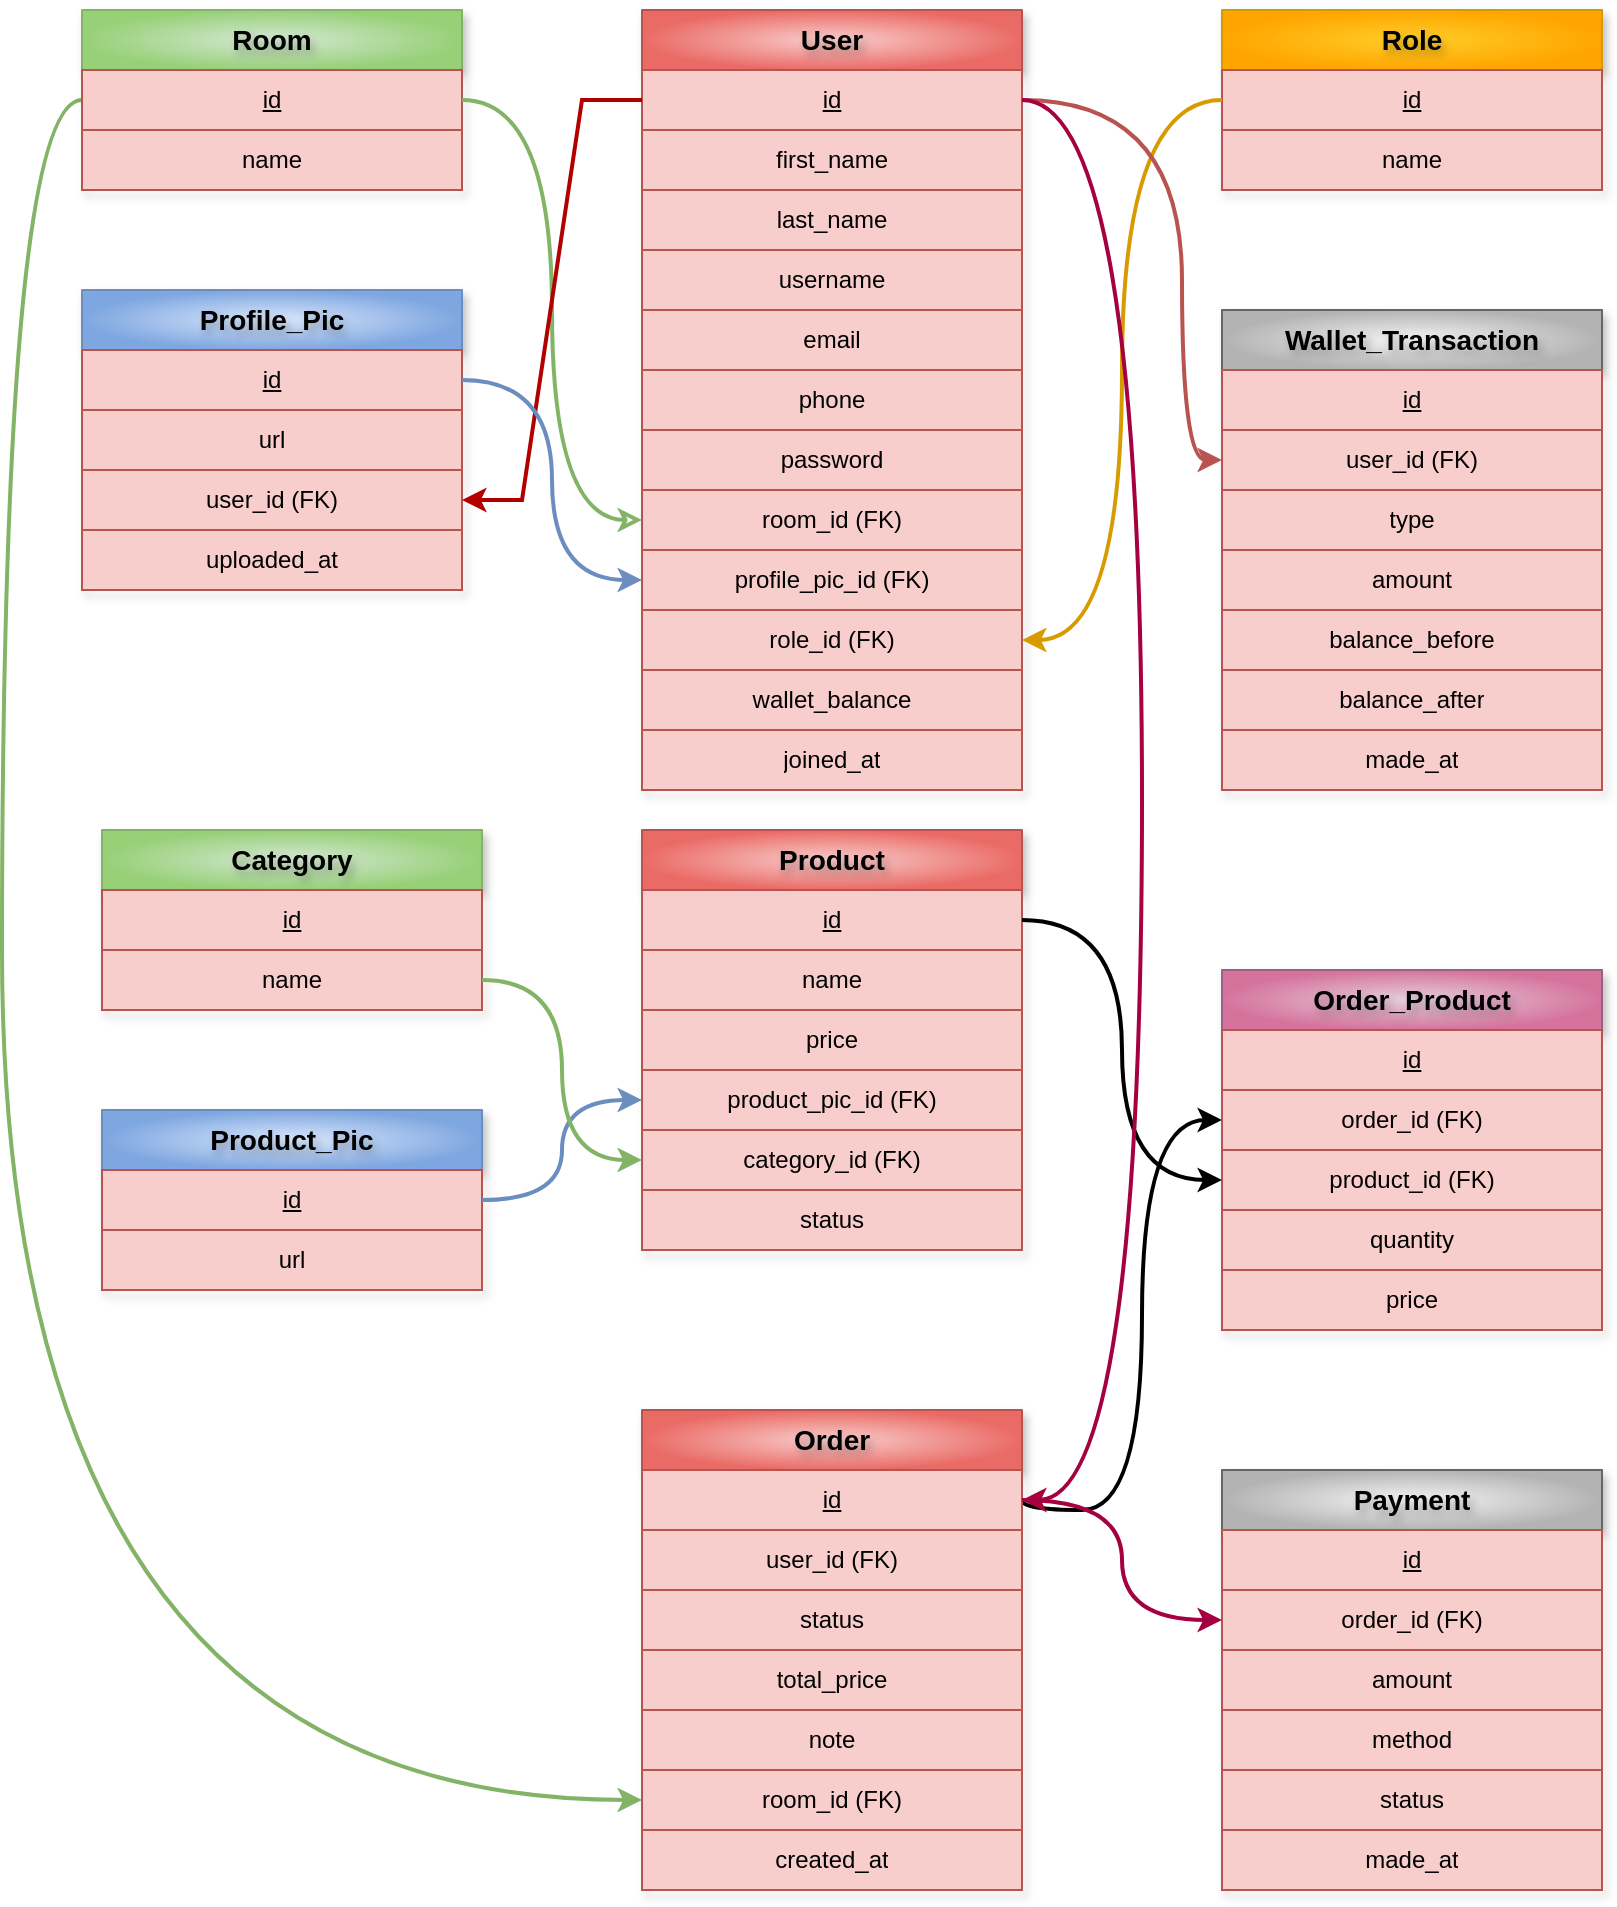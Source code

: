 <mxfile version="26.0.11">
  <diagram name="Page-1" id="X1aEtVZfNc0Atdl5HMRr">
    <mxGraphModel dx="2488" dy="789" grid="1" gridSize="10" guides="1" tooltips="1" connect="1" arrows="1" fold="1" page="1" pageScale="1" pageWidth="850" pageHeight="1100" math="0" shadow="0">
      <root>
        <mxCell id="0" />
        <mxCell id="1" parent="0" />
        <mxCell id="6J5hbu4WQA81EiAuZpl6-140" value="User" style="swimlane;fontStyle=1;childLayout=stackLayout;horizontal=1;startSize=30;horizontalStack=0;resizeParent=1;resizeParentMax=0;resizeLast=0;collapsible=1;marginBottom=0;whiteSpace=wrap;html=1;linecap=round;linejoin=round;comic=0;enumerate=0;moveCells=0;treeMoving=0;resizeHeight=1;resizeWidth=1;fixDash=1;absoluteArcSize=0;textShadow=1;labelBorderColor=none;labelBackgroundColor=none;fontSize=14;verticalAlign=middle;fillColor=#f8cecc;strokeColor=#b85450;gradientColor=#ea6b66;gradientDirection=radial;glass=0;shadow=1;rounded=0;swimlaneLine=1;" vertex="1" parent="1">
          <mxGeometry x="40" y="310" width="190" height="390" as="geometry" />
        </mxCell>
        <mxCell id="6J5hbu4WQA81EiAuZpl6-141" value="&lt;u&gt;id&lt;/u&gt;" style="text;strokeColor=#b85450;fillColor=#f8cecc;align=center;verticalAlign=middle;spacingLeft=4;spacingRight=4;overflow=hidden;points=[[0,0.5],[1,0.5]];portConstraint=eastwest;rotatable=0;whiteSpace=wrap;html=1;glass=0;rounded=0;shadow=0;fillStyle=auto;gradientColor=none;fontStyle=0;horizontal=1;" vertex="1" parent="6J5hbu4WQA81EiAuZpl6-140">
          <mxGeometry y="30" width="190" height="30" as="geometry" />
        </mxCell>
        <mxCell id="6J5hbu4WQA81EiAuZpl6-142" value="first_name" style="text;strokeColor=#b85450;fillColor=#f8cecc;align=center;verticalAlign=middle;spacingLeft=4;spacingRight=4;overflow=hidden;points=[[0,0.5],[1,0.5]];portConstraint=eastwest;rotatable=0;whiteSpace=wrap;html=1;fontStyle=0;horizontal=1;" vertex="1" parent="6J5hbu4WQA81EiAuZpl6-140">
          <mxGeometry y="60" width="190" height="30" as="geometry" />
        </mxCell>
        <mxCell id="6J5hbu4WQA81EiAuZpl6-148" value="last_name" style="text;strokeColor=#b85450;fillColor=#f8cecc;align=center;verticalAlign=middle;spacingLeft=4;spacingRight=4;overflow=hidden;points=[[0,0.5],[1,0.5]];portConstraint=eastwest;rotatable=0;whiteSpace=wrap;html=1;fontStyle=0;horizontal=1;" vertex="1" parent="6J5hbu4WQA81EiAuZpl6-140">
          <mxGeometry y="90" width="190" height="30" as="geometry" />
        </mxCell>
        <mxCell id="6J5hbu4WQA81EiAuZpl6-149" value="username" style="text;strokeColor=#b85450;fillColor=#f8cecc;align=center;verticalAlign=middle;spacingLeft=4;spacingRight=4;overflow=hidden;points=[[0,0.5],[1,0.5]];portConstraint=eastwest;rotatable=0;whiteSpace=wrap;html=1;fontStyle=0;horizontal=1;" vertex="1" parent="6J5hbu4WQA81EiAuZpl6-140">
          <mxGeometry y="120" width="190" height="30" as="geometry" />
        </mxCell>
        <mxCell id="6J5hbu4WQA81EiAuZpl6-150" value="email" style="text;strokeColor=#b85450;fillColor=#f8cecc;align=center;verticalAlign=middle;spacingLeft=4;spacingRight=4;overflow=hidden;points=[[0,0.5],[1,0.5]];portConstraint=eastwest;rotatable=0;whiteSpace=wrap;html=1;fontStyle=0;horizontal=1;" vertex="1" parent="6J5hbu4WQA81EiAuZpl6-140">
          <mxGeometry y="150" width="190" height="30" as="geometry" />
        </mxCell>
        <mxCell id="6J5hbu4WQA81EiAuZpl6-151" value="phone" style="text;strokeColor=#b85450;fillColor=#f8cecc;align=center;verticalAlign=middle;spacingLeft=4;spacingRight=4;overflow=hidden;points=[[0,0.5],[1,0.5]];portConstraint=eastwest;rotatable=0;whiteSpace=wrap;html=1;fontStyle=0;horizontal=1;" vertex="1" parent="6J5hbu4WQA81EiAuZpl6-140">
          <mxGeometry y="180" width="190" height="30" as="geometry" />
        </mxCell>
        <mxCell id="6J5hbu4WQA81EiAuZpl6-152" value="password" style="text;strokeColor=#b85450;fillColor=#f8cecc;align=center;verticalAlign=middle;spacingLeft=4;spacingRight=4;overflow=hidden;points=[[0,0.5],[1,0.5]];portConstraint=eastwest;rotatable=0;whiteSpace=wrap;html=1;fontStyle=0;horizontal=1;" vertex="1" parent="6J5hbu4WQA81EiAuZpl6-140">
          <mxGeometry y="210" width="190" height="30" as="geometry" />
        </mxCell>
        <mxCell id="6J5hbu4WQA81EiAuZpl6-153" value="room_id (FK)" style="text;strokeColor=#b85450;fillColor=#f8cecc;align=center;verticalAlign=middle;spacingLeft=4;spacingRight=4;overflow=hidden;points=[[0,0.5],[1,0.5]];portConstraint=eastwest;rotatable=0;whiteSpace=wrap;html=1;fontStyle=0;horizontal=1;" vertex="1" parent="6J5hbu4WQA81EiAuZpl6-140">
          <mxGeometry y="240" width="190" height="30" as="geometry" />
        </mxCell>
        <mxCell id="6J5hbu4WQA81EiAuZpl6-163" value="profile_pic_id (FK)" style="text;strokeColor=#b85450;fillColor=#f8cecc;align=center;verticalAlign=middle;spacingLeft=4;spacingRight=4;overflow=hidden;points=[[0,0.5],[1,0.5]];portConstraint=eastwest;rotatable=0;whiteSpace=wrap;html=1;fontStyle=0;horizontal=1;" vertex="1" parent="6J5hbu4WQA81EiAuZpl6-140">
          <mxGeometry y="270" width="190" height="30" as="geometry" />
        </mxCell>
        <mxCell id="6J5hbu4WQA81EiAuZpl6-164" value="role_id (FK)" style="text;strokeColor=#b85450;fillColor=#f8cecc;align=center;verticalAlign=middle;spacingLeft=4;spacingRight=4;overflow=hidden;points=[[0,0.5],[1,0.5]];portConstraint=eastwest;rotatable=0;whiteSpace=wrap;html=1;fontStyle=0;horizontal=1;" vertex="1" parent="6J5hbu4WQA81EiAuZpl6-140">
          <mxGeometry y="300" width="190" height="30" as="geometry" />
        </mxCell>
        <mxCell id="6J5hbu4WQA81EiAuZpl6-173" value="wallet_balance" style="text;strokeColor=#b85450;fillColor=#f8cecc;align=center;verticalAlign=middle;spacingLeft=4;spacingRight=4;overflow=hidden;points=[[0,0.5],[1,0.5]];portConstraint=eastwest;rotatable=0;whiteSpace=wrap;html=1;fontStyle=0;horizontal=1;" vertex="1" parent="6J5hbu4WQA81EiAuZpl6-140">
          <mxGeometry y="330" width="190" height="30" as="geometry" />
        </mxCell>
        <mxCell id="6J5hbu4WQA81EiAuZpl6-267" value="joined_at" style="text;strokeColor=#b85450;fillColor=#f8cecc;align=center;verticalAlign=middle;spacingLeft=4;spacingRight=4;overflow=hidden;points=[[0,0.5],[1,0.5]];portConstraint=eastwest;rotatable=0;whiteSpace=wrap;html=1;fontStyle=0;horizontal=1;" vertex="1" parent="6J5hbu4WQA81EiAuZpl6-140">
          <mxGeometry y="360" width="190" height="30" as="geometry" />
        </mxCell>
        <mxCell id="6J5hbu4WQA81EiAuZpl6-249" style="edgeStyle=orthogonalEdgeStyle;rounded=0;orthogonalLoop=1;jettySize=auto;html=1;fontFamily=Helvetica;fontSize=12;fontColor=default;fontStyle=1;labelBorderColor=none;labelBackgroundColor=none;strokeWidth=2;fillColor=#d5e8d4;strokeColor=#82b366;gradientColor=#97d077;curved=1;" edge="1" parent="1" source="6J5hbu4WQA81EiAuZpl6-154" target="6J5hbu4WQA81EiAuZpl6-246">
          <mxGeometry relative="1" as="geometry">
            <Array as="points">
              <mxPoint x="-280" y="355" />
              <mxPoint x="-280" y="1205" />
            </Array>
          </mxGeometry>
        </mxCell>
        <mxCell id="6J5hbu4WQA81EiAuZpl6-154" value="Room" style="swimlane;fontStyle=1;childLayout=stackLayout;horizontal=1;startSize=30;horizontalStack=0;resizeParent=1;resizeParentMax=0;resizeLast=0;collapsible=1;marginBottom=0;whiteSpace=wrap;html=1;linecap=round;linejoin=round;comic=0;enumerate=0;moveCells=0;treeMoving=0;resizeHeight=1;resizeWidth=1;fixDash=1;absoluteArcSize=0;textShadow=1;labelBorderColor=none;labelBackgroundColor=none;fontSize=14;verticalAlign=middle;fillColor=#d5e8d4;strokeColor=#82b366;gradientDirection=radial;glass=0;shadow=1;rounded=0;swimlaneLine=1;gradientColor=#97d077;" vertex="1" parent="1">
          <mxGeometry x="-240" y="310" width="190" height="90" as="geometry" />
        </mxCell>
        <mxCell id="6J5hbu4WQA81EiAuZpl6-155" value="&lt;u&gt;id&lt;/u&gt;" style="text;strokeColor=#b85450;fillColor=#f8cecc;align=center;verticalAlign=middle;spacingLeft=4;spacingRight=4;overflow=hidden;points=[[0,0.5],[1,0.5]];portConstraint=eastwest;rotatable=0;whiteSpace=wrap;html=1;glass=0;rounded=0;shadow=0;fillStyle=auto;gradientColor=none;fontStyle=0;horizontal=1;" vertex="1" parent="6J5hbu4WQA81EiAuZpl6-154">
          <mxGeometry y="30" width="190" height="30" as="geometry" />
        </mxCell>
        <mxCell id="6J5hbu4WQA81EiAuZpl6-156" value="name" style="text;strokeColor=#b85450;fillColor=#f8cecc;align=center;verticalAlign=middle;spacingLeft=4;spacingRight=4;overflow=hidden;points=[[0,0.5],[1,0.5]];portConstraint=eastwest;rotatable=0;whiteSpace=wrap;html=1;fontStyle=0;horizontal=1;" vertex="1" parent="6J5hbu4WQA81EiAuZpl6-154">
          <mxGeometry y="60" width="190" height="30" as="geometry" />
        </mxCell>
        <mxCell id="6J5hbu4WQA81EiAuZpl6-165" style="edgeStyle=orthogonalEdgeStyle;rounded=0;orthogonalLoop=1;jettySize=auto;html=1;entryX=1;entryY=0.5;entryDx=0;entryDy=0;fontFamily=Helvetica;fontSize=12;fontColor=default;fontStyle=1;labelBorderColor=none;labelBackgroundColor=none;elbow=vertical;curved=1;startArrow=classic;startFill=0;endArrow=none;endFill=1;fillColor=#d5e8d4;strokeColor=#82b366;gradientColor=#97d077;strokeWidth=2;" edge="1" parent="1" source="6J5hbu4WQA81EiAuZpl6-153" target="6J5hbu4WQA81EiAuZpl6-154">
          <mxGeometry relative="1" as="geometry" />
        </mxCell>
        <mxCell id="6J5hbu4WQA81EiAuZpl6-166" value="Profile_Pic" style="swimlane;fontStyle=1;childLayout=stackLayout;horizontal=1;startSize=30;horizontalStack=0;resizeParent=1;resizeParentMax=0;resizeLast=0;collapsible=1;marginBottom=0;whiteSpace=wrap;html=1;linecap=round;linejoin=round;comic=0;enumerate=0;moveCells=0;treeMoving=0;resizeHeight=1;resizeWidth=1;fixDash=1;absoluteArcSize=0;textShadow=1;labelBorderColor=none;labelBackgroundColor=none;fontSize=14;verticalAlign=middle;fillColor=#dae8fc;strokeColor=#6c8ebf;gradientColor=#7ea6e0;gradientDirection=radial;glass=0;shadow=1;rounded=0;swimlaneLine=1;" vertex="1" parent="1">
          <mxGeometry x="-240" y="450" width="190" height="150" as="geometry" />
        </mxCell>
        <mxCell id="6J5hbu4WQA81EiAuZpl6-167" value="&lt;u&gt;id&lt;/u&gt;" style="text;strokeColor=#b85450;fillColor=#f8cecc;align=center;verticalAlign=middle;spacingLeft=4;spacingRight=4;overflow=hidden;points=[[0,0.5],[1,0.5]];portConstraint=eastwest;rotatable=0;whiteSpace=wrap;html=1;glass=0;rounded=0;shadow=0;fillStyle=auto;gradientColor=none;fontStyle=0;horizontal=1;" vertex="1" parent="6J5hbu4WQA81EiAuZpl6-166">
          <mxGeometry y="30" width="190" height="30" as="geometry" />
        </mxCell>
        <mxCell id="6J5hbu4WQA81EiAuZpl6-168" value="url" style="text;strokeColor=#b85450;fillColor=#f8cecc;align=center;verticalAlign=middle;spacingLeft=4;spacingRight=4;overflow=hidden;points=[[0,0.5],[1,0.5]];portConstraint=eastwest;rotatable=0;whiteSpace=wrap;html=1;fontStyle=0;horizontal=1;" vertex="1" parent="6J5hbu4WQA81EiAuZpl6-166">
          <mxGeometry y="60" width="190" height="30" as="geometry" />
        </mxCell>
        <mxCell id="6J5hbu4WQA81EiAuZpl6-169" value="user_id (FK)" style="text;strokeColor=#b85450;fillColor=#f8cecc;align=center;verticalAlign=middle;spacingLeft=4;spacingRight=4;overflow=hidden;points=[[0,0.5],[1,0.5]];portConstraint=eastwest;rotatable=0;whiteSpace=wrap;html=1;fontStyle=0;horizontal=1;" vertex="1" parent="6J5hbu4WQA81EiAuZpl6-166">
          <mxGeometry y="90" width="190" height="30" as="geometry" />
        </mxCell>
        <mxCell id="6J5hbu4WQA81EiAuZpl6-265" value="uploaded_at" style="text;strokeColor=#b85450;fillColor=#f8cecc;align=center;verticalAlign=middle;spacingLeft=4;spacingRight=4;overflow=hidden;points=[[0,0.5],[1,0.5]];portConstraint=eastwest;rotatable=0;whiteSpace=wrap;html=1;fontStyle=0;horizontal=1;" vertex="1" parent="6J5hbu4WQA81EiAuZpl6-166">
          <mxGeometry y="120" width="190" height="30" as="geometry" />
        </mxCell>
        <mxCell id="6J5hbu4WQA81EiAuZpl6-171" style="edgeStyle=entityRelationEdgeStyle;rounded=0;orthogonalLoop=1;jettySize=auto;html=1;entryX=0;entryY=0.5;entryDx=0;entryDy=0;fontFamily=Helvetica;fontSize=12;fontColor=default;fontStyle=1;labelBorderColor=none;labelBackgroundColor=none;fillColor=#e51400;strokeColor=#B20000;elbow=vertical;endArrow=none;startFill=1;startArrow=classic;strokeWidth=2;" edge="1" parent="1" source="6J5hbu4WQA81EiAuZpl6-169" target="6J5hbu4WQA81EiAuZpl6-141">
          <mxGeometry relative="1" as="geometry" />
        </mxCell>
        <mxCell id="6J5hbu4WQA81EiAuZpl6-172" style="edgeStyle=orthogonalEdgeStyle;rounded=0;orthogonalLoop=1;jettySize=auto;html=1;fontFamily=Helvetica;fontSize=12;fontColor=default;fontStyle=1;labelBorderColor=none;labelBackgroundColor=none;fillColor=#dae8fc;strokeColor=#6c8ebf;curved=1;strokeWidth=2;gradientColor=#7ea6e0;" edge="1" parent="1" source="6J5hbu4WQA81EiAuZpl6-167" target="6J5hbu4WQA81EiAuZpl6-163">
          <mxGeometry relative="1" as="geometry" />
        </mxCell>
        <mxCell id="6J5hbu4WQA81EiAuZpl6-175" value="Role" style="swimlane;fontStyle=1;childLayout=stackLayout;horizontal=1;startSize=30;horizontalStack=0;resizeParent=1;resizeParentMax=0;resizeLast=0;collapsible=1;marginBottom=0;whiteSpace=wrap;html=1;linecap=round;linejoin=round;comic=0;enumerate=0;moveCells=0;treeMoving=0;resizeHeight=1;resizeWidth=1;fixDash=1;absoluteArcSize=0;textShadow=1;labelBorderColor=none;labelBackgroundColor=none;fontSize=14;verticalAlign=middle;fillColor=#ffcd28;strokeColor=#d79b00;gradientDirection=radial;glass=0;shadow=1;rounded=0;swimlaneLine=1;gradientColor=#ffa500;" vertex="1" parent="1">
          <mxGeometry x="330" y="310" width="190" height="90" as="geometry" />
        </mxCell>
        <mxCell id="6J5hbu4WQA81EiAuZpl6-176" value="&lt;u&gt;id&lt;/u&gt;" style="text;strokeColor=#b85450;fillColor=#f8cecc;align=center;verticalAlign=middle;spacingLeft=4;spacingRight=4;overflow=hidden;points=[[0,0.5],[1,0.5]];portConstraint=eastwest;rotatable=0;whiteSpace=wrap;html=1;glass=0;rounded=0;shadow=0;fillStyle=auto;gradientColor=none;fontStyle=0;horizontal=1;" vertex="1" parent="6J5hbu4WQA81EiAuZpl6-175">
          <mxGeometry y="30" width="190" height="30" as="geometry" />
        </mxCell>
        <mxCell id="6J5hbu4WQA81EiAuZpl6-177" value="name" style="text;strokeColor=#b85450;fillColor=#f8cecc;align=center;verticalAlign=middle;spacingLeft=4;spacingRight=4;overflow=hidden;points=[[0,0.5],[1,0.5]];portConstraint=eastwest;rotatable=0;whiteSpace=wrap;html=1;fontStyle=0;horizontal=1;" vertex="1" parent="6J5hbu4WQA81EiAuZpl6-175">
          <mxGeometry y="60" width="190" height="30" as="geometry" />
        </mxCell>
        <mxCell id="6J5hbu4WQA81EiAuZpl6-178" style="edgeStyle=orthogonalEdgeStyle;rounded=0;orthogonalLoop=1;jettySize=auto;html=1;entryX=1;entryY=0.5;entryDx=0;entryDy=0;fontFamily=Helvetica;fontSize=12;fontColor=default;fontStyle=1;labelBorderColor=none;labelBackgroundColor=none;curved=1;fillColor=#ffcd28;gradientColor=#ffa500;strokeColor=#d79b00;strokeWidth=2;" edge="1" parent="1" source="6J5hbu4WQA81EiAuZpl6-176" target="6J5hbu4WQA81EiAuZpl6-164">
          <mxGeometry relative="1" as="geometry" />
        </mxCell>
        <mxCell id="6J5hbu4WQA81EiAuZpl6-181" value="Category" style="swimlane;fontStyle=1;childLayout=stackLayout;horizontal=1;startSize=30;horizontalStack=0;resizeParent=1;resizeParentMax=0;resizeLast=0;collapsible=1;marginBottom=0;whiteSpace=wrap;html=1;linecap=round;linejoin=round;comic=0;enumerate=0;moveCells=0;treeMoving=0;resizeHeight=1;resizeWidth=1;fixDash=1;absoluteArcSize=0;textShadow=1;labelBorderColor=none;labelBackgroundColor=none;fontSize=14;verticalAlign=middle;fillColor=#d5e8d4;strokeColor=#82b366;gradientColor=#97d077;gradientDirection=radial;glass=0;shadow=1;rounded=0;swimlaneLine=1;" vertex="1" parent="1">
          <mxGeometry x="-230" y="720" width="190" height="90" as="geometry" />
        </mxCell>
        <mxCell id="6J5hbu4WQA81EiAuZpl6-182" value="&lt;u&gt;id&lt;/u&gt;" style="text;strokeColor=#b85450;fillColor=#f8cecc;align=center;verticalAlign=middle;spacingLeft=4;spacingRight=4;overflow=hidden;points=[[0,0.5],[1,0.5]];portConstraint=eastwest;rotatable=0;whiteSpace=wrap;html=1;glass=0;rounded=0;shadow=0;fillStyle=auto;gradientColor=none;fontStyle=0;horizontal=1;" vertex="1" parent="6J5hbu4WQA81EiAuZpl6-181">
          <mxGeometry y="30" width="190" height="30" as="geometry" />
        </mxCell>
        <mxCell id="6J5hbu4WQA81EiAuZpl6-183" value="name" style="text;strokeColor=#b85450;fillColor=#f8cecc;align=center;verticalAlign=middle;spacingLeft=4;spacingRight=4;overflow=hidden;points=[[0,0.5],[1,0.5]];portConstraint=eastwest;rotatable=0;whiteSpace=wrap;html=1;fontStyle=0;horizontal=1;" vertex="1" parent="6J5hbu4WQA81EiAuZpl6-181">
          <mxGeometry y="60" width="190" height="30" as="geometry" />
        </mxCell>
        <mxCell id="6J5hbu4WQA81EiAuZpl6-193" value="Product" style="swimlane;fontStyle=1;childLayout=stackLayout;horizontal=1;startSize=30;horizontalStack=0;resizeParent=1;resizeParentMax=0;resizeLast=0;collapsible=1;marginBottom=0;whiteSpace=wrap;html=1;linecap=round;linejoin=round;comic=0;enumerate=0;moveCells=0;treeMoving=0;resizeHeight=1;resizeWidth=1;fixDash=1;absoluteArcSize=0;textShadow=1;labelBorderColor=none;labelBackgroundColor=none;fontSize=14;verticalAlign=middle;fillColor=#f8cecc;strokeColor=#b85450;gradientColor=#ea6b66;gradientDirection=radial;glass=0;shadow=1;rounded=0;swimlaneLine=1;" vertex="1" parent="1">
          <mxGeometry x="40" y="720" width="190" height="210" as="geometry" />
        </mxCell>
        <mxCell id="6J5hbu4WQA81EiAuZpl6-194" value="&lt;u&gt;id&lt;/u&gt;" style="text;strokeColor=#b85450;fillColor=#f8cecc;align=center;verticalAlign=middle;spacingLeft=4;spacingRight=4;overflow=hidden;points=[[0,0.5],[1,0.5]];portConstraint=eastwest;rotatable=0;whiteSpace=wrap;html=1;glass=0;rounded=0;shadow=0;fillStyle=auto;gradientColor=none;fontStyle=0;horizontal=1;" vertex="1" parent="6J5hbu4WQA81EiAuZpl6-193">
          <mxGeometry y="30" width="190" height="30" as="geometry" />
        </mxCell>
        <mxCell id="6J5hbu4WQA81EiAuZpl6-195" value="name" style="text;strokeColor=#b85450;fillColor=#f8cecc;align=center;verticalAlign=middle;spacingLeft=4;spacingRight=4;overflow=hidden;points=[[0,0.5],[1,0.5]];portConstraint=eastwest;rotatable=0;whiteSpace=wrap;html=1;fontStyle=0;horizontal=1;" vertex="1" parent="6J5hbu4WQA81EiAuZpl6-193">
          <mxGeometry y="60" width="190" height="30" as="geometry" />
        </mxCell>
        <mxCell id="6J5hbu4WQA81EiAuZpl6-196" value="price" style="text;strokeColor=#b85450;fillColor=#f8cecc;align=center;verticalAlign=middle;spacingLeft=4;spacingRight=4;overflow=hidden;points=[[0,0.5],[1,0.5]];portConstraint=eastwest;rotatable=0;whiteSpace=wrap;html=1;fontStyle=0;horizontal=1;" vertex="1" parent="6J5hbu4WQA81EiAuZpl6-193">
          <mxGeometry y="90" width="190" height="30" as="geometry" />
        </mxCell>
        <mxCell id="6J5hbu4WQA81EiAuZpl6-197" value="product_pic_id (FK)" style="text;strokeColor=#b85450;fillColor=#f8cecc;align=center;verticalAlign=middle;spacingLeft=4;spacingRight=4;overflow=hidden;points=[[0,0.5],[1,0.5]];portConstraint=eastwest;rotatable=0;whiteSpace=wrap;html=1;fontStyle=0;horizontal=1;" vertex="1" parent="6J5hbu4WQA81EiAuZpl6-193">
          <mxGeometry y="120" width="190" height="30" as="geometry" />
        </mxCell>
        <mxCell id="6J5hbu4WQA81EiAuZpl6-198" value="category_id (FK)" style="text;strokeColor=#b85450;fillColor=#f8cecc;align=center;verticalAlign=middle;spacingLeft=4;spacingRight=4;overflow=hidden;points=[[0,0.5],[1,0.5]];portConstraint=eastwest;rotatable=0;whiteSpace=wrap;html=1;fontStyle=0;horizontal=1;" vertex="1" parent="6J5hbu4WQA81EiAuZpl6-193">
          <mxGeometry y="150" width="190" height="30" as="geometry" />
        </mxCell>
        <mxCell id="6J5hbu4WQA81EiAuZpl6-199" value="status" style="text;strokeColor=#b85450;fillColor=#f8cecc;align=center;verticalAlign=middle;spacingLeft=4;spacingRight=4;overflow=hidden;points=[[0,0.5],[1,0.5]];portConstraint=eastwest;rotatable=0;whiteSpace=wrap;html=1;fontStyle=0;horizontal=1;" vertex="1" parent="6J5hbu4WQA81EiAuZpl6-193">
          <mxGeometry y="180" width="190" height="30" as="geometry" />
        </mxCell>
        <mxCell id="6J5hbu4WQA81EiAuZpl6-205" value="Product_Pic" style="swimlane;fontStyle=1;childLayout=stackLayout;horizontal=1;startSize=30;horizontalStack=0;resizeParent=1;resizeParentMax=0;resizeLast=0;collapsible=1;marginBottom=0;whiteSpace=wrap;html=1;linecap=round;linejoin=round;comic=0;enumerate=0;moveCells=0;treeMoving=0;resizeHeight=1;resizeWidth=1;fixDash=1;absoluteArcSize=0;textShadow=1;labelBorderColor=none;labelBackgroundColor=none;fontSize=14;verticalAlign=middle;fillColor=#dae8fc;strokeColor=#6c8ebf;gradientColor=#7ea6e0;gradientDirection=radial;glass=0;shadow=1;rounded=0;swimlaneLine=1;" vertex="1" parent="1">
          <mxGeometry x="-230" y="860" width="190" height="90" as="geometry" />
        </mxCell>
        <mxCell id="6J5hbu4WQA81EiAuZpl6-206" value="&lt;u&gt;id&lt;/u&gt;" style="text;strokeColor=#b85450;fillColor=#f8cecc;align=center;verticalAlign=middle;spacingLeft=4;spacingRight=4;overflow=hidden;points=[[0,0.5],[1,0.5]];portConstraint=eastwest;rotatable=0;whiteSpace=wrap;html=1;glass=0;rounded=0;shadow=0;fillStyle=auto;gradientColor=none;fontStyle=0;horizontal=1;" vertex="1" parent="6J5hbu4WQA81EiAuZpl6-205">
          <mxGeometry y="30" width="190" height="30" as="geometry" />
        </mxCell>
        <mxCell id="6J5hbu4WQA81EiAuZpl6-207" value="url" style="text;strokeColor=#b85450;fillColor=#f8cecc;align=center;verticalAlign=middle;spacingLeft=4;spacingRight=4;overflow=hidden;points=[[0,0.5],[1,0.5]];portConstraint=eastwest;rotatable=0;whiteSpace=wrap;html=1;fontStyle=0;horizontal=1;" vertex="1" parent="6J5hbu4WQA81EiAuZpl6-205">
          <mxGeometry y="60" width="190" height="30" as="geometry" />
        </mxCell>
        <mxCell id="6J5hbu4WQA81EiAuZpl6-209" style="edgeStyle=orthogonalEdgeStyle;rounded=0;orthogonalLoop=1;jettySize=auto;html=1;entryX=0;entryY=0.5;entryDx=0;entryDy=0;fontFamily=Helvetica;fontSize=12;fontColor=default;fontStyle=1;labelBorderColor=none;labelBackgroundColor=none;fillColor=#dae8fc;gradientColor=#7ea6e0;strokeColor=#6c8ebf;strokeWidth=2;curved=1;" edge="1" parent="1" source="6J5hbu4WQA81EiAuZpl6-206" target="6J5hbu4WQA81EiAuZpl6-197">
          <mxGeometry relative="1" as="geometry" />
        </mxCell>
        <mxCell id="6J5hbu4WQA81EiAuZpl6-211" style="edgeStyle=orthogonalEdgeStyle;rounded=0;orthogonalLoop=1;jettySize=auto;html=1;entryX=0;entryY=0.5;entryDx=0;entryDy=0;fontFamily=Helvetica;fontSize=12;fontColor=default;fontStyle=1;labelBorderColor=none;labelBackgroundColor=none;curved=1;fillColor=#d5e8d4;gradientColor=#97d077;strokeColor=#82b366;strokeWidth=2;" edge="1" parent="1" source="6J5hbu4WQA81EiAuZpl6-183" target="6J5hbu4WQA81EiAuZpl6-198">
          <mxGeometry relative="1" as="geometry" />
        </mxCell>
        <mxCell id="6J5hbu4WQA81EiAuZpl6-244" style="edgeStyle=orthogonalEdgeStyle;rounded=0;orthogonalLoop=1;jettySize=auto;html=1;exitX=1;exitY=0.5;exitDx=0;exitDy=0;fontFamily=Helvetica;fontSize=12;fontColor=default;fontStyle=1;labelBorderColor=none;labelBackgroundColor=none;curved=1;strokeWidth=2;" edge="1" parent="1" source="6J5hbu4WQA81EiAuZpl6-213" target="6J5hbu4WQA81EiAuZpl6-231">
          <mxGeometry relative="1" as="geometry">
            <Array as="points">
              <mxPoint x="230" y="1060" />
              <mxPoint x="290" y="1060" />
              <mxPoint x="290" y="865" />
            </Array>
          </mxGeometry>
        </mxCell>
        <mxCell id="6J5hbu4WQA81EiAuZpl6-212" value="Order" style="swimlane;fontStyle=1;childLayout=stackLayout;horizontal=1;startSize=30;horizontalStack=0;resizeParent=1;resizeParentMax=0;resizeLast=0;collapsible=1;marginBottom=0;whiteSpace=wrap;html=1;linecap=round;linejoin=round;comic=0;enumerate=0;moveCells=0;treeMoving=0;resizeHeight=1;resizeWidth=1;fixDash=1;absoluteArcSize=0;textShadow=1;labelBorderColor=none;labelBackgroundColor=none;fontSize=14;verticalAlign=middle;fillColor=#f8cecc;strokeColor=#b85450;gradientColor=#ea6b66;gradientDirection=radial;glass=0;shadow=1;rounded=0;swimlaneLine=1;" vertex="1" parent="1">
          <mxGeometry x="40" y="1010" width="190" height="240" as="geometry" />
        </mxCell>
        <mxCell id="6J5hbu4WQA81EiAuZpl6-213" value="&lt;u&gt;id&lt;/u&gt;" style="text;strokeColor=#b85450;fillColor=#f8cecc;align=center;verticalAlign=middle;spacingLeft=4;spacingRight=4;overflow=hidden;points=[[0,0.5],[1,0.5]];portConstraint=eastwest;rotatable=0;whiteSpace=wrap;html=1;glass=0;rounded=0;shadow=0;fillStyle=auto;gradientColor=none;fontStyle=0;horizontal=1;" vertex="1" parent="6J5hbu4WQA81EiAuZpl6-212">
          <mxGeometry y="30" width="190" height="30" as="geometry" />
        </mxCell>
        <mxCell id="6J5hbu4WQA81EiAuZpl6-214" value="user_id (FK)" style="text;strokeColor=#b85450;fillColor=#f8cecc;align=center;verticalAlign=middle;spacingLeft=4;spacingRight=4;overflow=hidden;points=[[0,0.5],[1,0.5]];portConstraint=eastwest;rotatable=0;whiteSpace=wrap;html=1;fontStyle=0;horizontal=1;" vertex="1" parent="6J5hbu4WQA81EiAuZpl6-212">
          <mxGeometry y="60" width="190" height="30" as="geometry" />
        </mxCell>
        <mxCell id="6J5hbu4WQA81EiAuZpl6-220" value="status" style="text;strokeColor=#b85450;fillColor=#f8cecc;align=center;verticalAlign=middle;spacingLeft=4;spacingRight=4;overflow=hidden;points=[[0,0.5],[1,0.5]];portConstraint=eastwest;rotatable=0;whiteSpace=wrap;html=1;fontStyle=0;horizontal=1;" vertex="1" parent="6J5hbu4WQA81EiAuZpl6-212">
          <mxGeometry y="90" width="190" height="30" as="geometry" />
        </mxCell>
        <mxCell id="6J5hbu4WQA81EiAuZpl6-221" value="total_price" style="text;strokeColor=#b85450;fillColor=#f8cecc;align=center;verticalAlign=middle;spacingLeft=4;spacingRight=4;overflow=hidden;points=[[0,0.5],[1,0.5]];portConstraint=eastwest;rotatable=0;whiteSpace=wrap;html=1;fontStyle=0;horizontal=1;" vertex="1" parent="6J5hbu4WQA81EiAuZpl6-212">
          <mxGeometry y="120" width="190" height="30" as="geometry" />
        </mxCell>
        <mxCell id="6J5hbu4WQA81EiAuZpl6-222" value="note" style="text;strokeColor=#b85450;fillColor=#f8cecc;align=center;verticalAlign=middle;spacingLeft=4;spacingRight=4;overflow=hidden;points=[[0,0.5],[1,0.5]];portConstraint=eastwest;rotatable=0;whiteSpace=wrap;html=1;fontStyle=0;horizontal=1;" vertex="1" parent="6J5hbu4WQA81EiAuZpl6-212">
          <mxGeometry y="150" width="190" height="30" as="geometry" />
        </mxCell>
        <mxCell id="6J5hbu4WQA81EiAuZpl6-246" value="room_id (FK)" style="text;strokeColor=#b85450;fillColor=#f8cecc;align=center;verticalAlign=middle;spacingLeft=4;spacingRight=4;overflow=hidden;points=[[0,0.5],[1,0.5]];portConstraint=eastwest;rotatable=0;whiteSpace=wrap;html=1;fontStyle=0;horizontal=1;" vertex="1" parent="6J5hbu4WQA81EiAuZpl6-212">
          <mxGeometry y="180" width="190" height="30" as="geometry" />
        </mxCell>
        <mxCell id="6J5hbu4WQA81EiAuZpl6-248" value="created_at" style="text;strokeColor=#b85450;fillColor=#f8cecc;align=center;verticalAlign=middle;spacingLeft=4;spacingRight=4;overflow=hidden;points=[[0,0.5],[1,0.5]];portConstraint=eastwest;rotatable=0;whiteSpace=wrap;html=1;fontStyle=0;horizontal=1;" vertex="1" parent="6J5hbu4WQA81EiAuZpl6-212">
          <mxGeometry y="210" width="190" height="30" as="geometry" />
        </mxCell>
        <mxCell id="6J5hbu4WQA81EiAuZpl6-229" value="Order_Product" style="swimlane;fontStyle=1;childLayout=stackLayout;horizontal=1;startSize=30;horizontalStack=0;resizeParent=1;resizeParentMax=0;resizeLast=0;collapsible=1;marginBottom=0;whiteSpace=wrap;html=1;linecap=round;linejoin=round;comic=0;enumerate=0;moveCells=0;treeMoving=0;resizeHeight=1;resizeWidth=1;fixDash=1;absoluteArcSize=0;textShadow=1;labelBorderColor=none;labelBackgroundColor=none;fontSize=14;verticalAlign=middle;fillColor=#e6d0de;strokeColor=#996185;gradientColor=#d5739d;gradientDirection=radial;glass=0;shadow=1;rounded=0;swimlaneLine=1;" vertex="1" parent="1">
          <mxGeometry x="330" y="790" width="190" height="180" as="geometry" />
        </mxCell>
        <mxCell id="6J5hbu4WQA81EiAuZpl6-230" value="&lt;u&gt;id&lt;/u&gt;" style="text;strokeColor=#b85450;fillColor=#f8cecc;align=center;verticalAlign=middle;spacingLeft=4;spacingRight=4;overflow=hidden;points=[[0,0.5],[1,0.5]];portConstraint=eastwest;rotatable=0;whiteSpace=wrap;html=1;glass=0;rounded=0;shadow=0;fillStyle=auto;gradientColor=none;fontStyle=0;horizontal=1;" vertex="1" parent="6J5hbu4WQA81EiAuZpl6-229">
          <mxGeometry y="30" width="190" height="30" as="geometry" />
        </mxCell>
        <mxCell id="6J5hbu4WQA81EiAuZpl6-231" value="order_id (FK)" style="text;strokeColor=#b85450;fillColor=#f8cecc;align=center;verticalAlign=middle;spacingLeft=4;spacingRight=4;overflow=hidden;points=[[0,0.5],[1,0.5]];portConstraint=eastwest;rotatable=0;whiteSpace=wrap;html=1;fontStyle=0;horizontal=1;" vertex="1" parent="6J5hbu4WQA81EiAuZpl6-229">
          <mxGeometry y="60" width="190" height="30" as="geometry" />
        </mxCell>
        <mxCell id="6J5hbu4WQA81EiAuZpl6-232" value="product_id (FK)" style="text;strokeColor=#b85450;fillColor=#f8cecc;align=center;verticalAlign=middle;spacingLeft=4;spacingRight=4;overflow=hidden;points=[[0,0.5],[1,0.5]];portConstraint=eastwest;rotatable=0;whiteSpace=wrap;html=1;fontStyle=0;horizontal=1;" vertex="1" parent="6J5hbu4WQA81EiAuZpl6-229">
          <mxGeometry y="90" width="190" height="30" as="geometry" />
        </mxCell>
        <mxCell id="6J5hbu4WQA81EiAuZpl6-241" value="quantity" style="text;strokeColor=#b85450;fillColor=#f8cecc;align=center;verticalAlign=middle;spacingLeft=4;spacingRight=4;overflow=hidden;points=[[0,0.5],[1,0.5]];portConstraint=eastwest;rotatable=0;whiteSpace=wrap;html=1;fontStyle=0;horizontal=1;" vertex="1" parent="6J5hbu4WQA81EiAuZpl6-229">
          <mxGeometry y="120" width="190" height="30" as="geometry" />
        </mxCell>
        <mxCell id="6J5hbu4WQA81EiAuZpl6-242" value="price" style="text;strokeColor=#b85450;fillColor=#f8cecc;align=center;verticalAlign=middle;spacingLeft=4;spacingRight=4;overflow=hidden;points=[[0,0.5],[1,0.5]];portConstraint=eastwest;rotatable=0;whiteSpace=wrap;html=1;fontStyle=0;horizontal=1;" vertex="1" parent="6J5hbu4WQA81EiAuZpl6-229">
          <mxGeometry y="150" width="190" height="30" as="geometry" />
        </mxCell>
        <mxCell id="6J5hbu4WQA81EiAuZpl6-245" style="edgeStyle=orthogonalEdgeStyle;rounded=0;orthogonalLoop=1;jettySize=auto;html=1;fontFamily=Helvetica;fontSize=12;fontColor=default;fontStyle=1;labelBorderColor=none;labelBackgroundColor=none;curved=1;strokeWidth=2;fillColor=#0050ef;strokeColor=#000000;" edge="1" parent="1" source="6J5hbu4WQA81EiAuZpl6-194" target="6J5hbu4WQA81EiAuZpl6-232">
          <mxGeometry relative="1" as="geometry" />
        </mxCell>
        <mxCell id="6J5hbu4WQA81EiAuZpl6-251" value="Payment" style="swimlane;fontStyle=1;childLayout=stackLayout;horizontal=1;startSize=30;horizontalStack=0;resizeParent=1;resizeParentMax=0;resizeLast=0;collapsible=1;marginBottom=0;whiteSpace=wrap;html=1;linecap=round;linejoin=round;comic=0;enumerate=0;moveCells=0;treeMoving=0;resizeHeight=1;resizeWidth=1;fixDash=1;absoluteArcSize=0;textShadow=1;labelBorderColor=none;labelBackgroundColor=none;fontSize=14;verticalAlign=middle;fillColor=#f5f5f5;strokeColor=#666666;gradientColor=#b3b3b3;gradientDirection=radial;glass=0;shadow=1;rounded=0;swimlaneLine=1;" vertex="1" parent="1">
          <mxGeometry x="330" y="1040" width="190" height="210" as="geometry" />
        </mxCell>
        <mxCell id="6J5hbu4WQA81EiAuZpl6-252" value="&lt;u&gt;id&lt;/u&gt;" style="text;strokeColor=#b85450;fillColor=#f8cecc;align=center;verticalAlign=middle;spacingLeft=4;spacingRight=4;overflow=hidden;points=[[0,0.5],[1,0.5]];portConstraint=eastwest;rotatable=0;whiteSpace=wrap;html=1;glass=0;rounded=0;shadow=0;fillStyle=auto;gradientColor=none;fontStyle=0;horizontal=1;" vertex="1" parent="6J5hbu4WQA81EiAuZpl6-251">
          <mxGeometry y="30" width="190" height="30" as="geometry" />
        </mxCell>
        <mxCell id="6J5hbu4WQA81EiAuZpl6-253" value="order_id (FK)" style="text;strokeColor=#b85450;fillColor=#f8cecc;align=center;verticalAlign=middle;spacingLeft=4;spacingRight=4;overflow=hidden;points=[[0,0.5],[1,0.5]];portConstraint=eastwest;rotatable=0;whiteSpace=wrap;html=1;fontStyle=0;horizontal=1;" vertex="1" parent="6J5hbu4WQA81EiAuZpl6-251">
          <mxGeometry y="60" width="190" height="30" as="geometry" />
        </mxCell>
        <mxCell id="6J5hbu4WQA81EiAuZpl6-254" value="amount" style="text;strokeColor=#b85450;fillColor=#f8cecc;align=center;verticalAlign=middle;spacingLeft=4;spacingRight=4;overflow=hidden;points=[[0,0.5],[1,0.5]];portConstraint=eastwest;rotatable=0;whiteSpace=wrap;html=1;fontStyle=0;horizontal=1;" vertex="1" parent="6J5hbu4WQA81EiAuZpl6-251">
          <mxGeometry y="90" width="190" height="30" as="geometry" />
        </mxCell>
        <mxCell id="6J5hbu4WQA81EiAuZpl6-255" value="method" style="text;strokeColor=#b85450;fillColor=#f8cecc;align=center;verticalAlign=middle;spacingLeft=4;spacingRight=4;overflow=hidden;points=[[0,0.5],[1,0.5]];portConstraint=eastwest;rotatable=0;whiteSpace=wrap;html=1;fontStyle=0;horizontal=1;" vertex="1" parent="6J5hbu4WQA81EiAuZpl6-251">
          <mxGeometry y="120" width="190" height="30" as="geometry" />
        </mxCell>
        <mxCell id="6J5hbu4WQA81EiAuZpl6-256" value="status" style="text;strokeColor=#b85450;fillColor=#f8cecc;align=center;verticalAlign=middle;spacingLeft=4;spacingRight=4;overflow=hidden;points=[[0,0.5],[1,0.5]];portConstraint=eastwest;rotatable=0;whiteSpace=wrap;html=1;fontStyle=0;horizontal=1;" vertex="1" parent="6J5hbu4WQA81EiAuZpl6-251">
          <mxGeometry y="150" width="190" height="30" as="geometry" />
        </mxCell>
        <mxCell id="6J5hbu4WQA81EiAuZpl6-258" value="made_at" style="text;strokeColor=#b85450;fillColor=#f8cecc;align=center;verticalAlign=middle;spacingLeft=4;spacingRight=4;overflow=hidden;points=[[0,0.5],[1,0.5]];portConstraint=eastwest;rotatable=0;whiteSpace=wrap;html=1;fontStyle=0;horizontal=1;" vertex="1" parent="6J5hbu4WQA81EiAuZpl6-251">
          <mxGeometry y="180" width="190" height="30" as="geometry" />
        </mxCell>
        <mxCell id="6J5hbu4WQA81EiAuZpl6-257" style="edgeStyle=orthogonalEdgeStyle;rounded=0;orthogonalLoop=1;jettySize=auto;html=1;exitX=1;exitY=0.5;exitDx=0;exitDy=0;entryX=0;entryY=0.5;entryDx=0;entryDy=0;fontFamily=Helvetica;fontSize=12;fontColor=default;fontStyle=1;labelBorderColor=none;labelBackgroundColor=none;curved=1;fillColor=#d80073;strokeColor=#A50040;strokeWidth=2;" edge="1" parent="1" source="6J5hbu4WQA81EiAuZpl6-213" target="6J5hbu4WQA81EiAuZpl6-253">
          <mxGeometry relative="1" as="geometry" />
        </mxCell>
        <mxCell id="6J5hbu4WQA81EiAuZpl6-259" value="Wallet_Transaction" style="swimlane;fontStyle=1;childLayout=stackLayout;horizontal=1;startSize=30;horizontalStack=0;resizeParent=1;resizeParentMax=0;resizeLast=0;collapsible=1;marginBottom=0;whiteSpace=wrap;html=1;linecap=round;linejoin=round;comic=0;enumerate=0;moveCells=0;treeMoving=0;resizeHeight=1;resizeWidth=1;fixDash=1;absoluteArcSize=0;textShadow=1;labelBorderColor=none;labelBackgroundColor=none;fontSize=14;verticalAlign=middle;fillColor=#f5f5f5;strokeColor=#666666;gradientDirection=radial;glass=0;shadow=1;rounded=0;swimlaneLine=1;gradientColor=#b3b3b3;" vertex="1" parent="1">
          <mxGeometry x="330" y="460" width="190" height="240" as="geometry" />
        </mxCell>
        <mxCell id="6J5hbu4WQA81EiAuZpl6-260" value="&lt;u&gt;id&lt;/u&gt;" style="text;strokeColor=#b85450;fillColor=#f8cecc;align=center;verticalAlign=middle;spacingLeft=4;spacingRight=4;overflow=hidden;points=[[0,0.5],[1,0.5]];portConstraint=eastwest;rotatable=0;whiteSpace=wrap;html=1;glass=0;rounded=0;shadow=0;fillStyle=auto;gradientColor=none;fontStyle=0;horizontal=1;" vertex="1" parent="6J5hbu4WQA81EiAuZpl6-259">
          <mxGeometry y="30" width="190" height="30" as="geometry" />
        </mxCell>
        <mxCell id="6J5hbu4WQA81EiAuZpl6-261" value="user_id (FK)" style="text;strokeColor=#b85450;fillColor=#f8cecc;align=center;verticalAlign=middle;spacingLeft=4;spacingRight=4;overflow=hidden;points=[[0,0.5],[1,0.5]];portConstraint=eastwest;rotatable=0;whiteSpace=wrap;html=1;fontStyle=0;horizontal=1;" vertex="1" parent="6J5hbu4WQA81EiAuZpl6-259">
          <mxGeometry y="60" width="190" height="30" as="geometry" />
        </mxCell>
        <mxCell id="6J5hbu4WQA81EiAuZpl6-262" value="type" style="text;strokeColor=#b85450;fillColor=#f8cecc;align=center;verticalAlign=middle;spacingLeft=4;spacingRight=4;overflow=hidden;points=[[0,0.5],[1,0.5]];portConstraint=eastwest;rotatable=0;whiteSpace=wrap;html=1;fontStyle=0;horizontal=1;" vertex="1" parent="6J5hbu4WQA81EiAuZpl6-259">
          <mxGeometry y="90" width="190" height="30" as="geometry" />
        </mxCell>
        <mxCell id="6J5hbu4WQA81EiAuZpl6-263" value="amount" style="text;strokeColor=#b85450;fillColor=#f8cecc;align=center;verticalAlign=middle;spacingLeft=4;spacingRight=4;overflow=hidden;points=[[0,0.5],[1,0.5]];portConstraint=eastwest;rotatable=0;whiteSpace=wrap;html=1;fontStyle=0;horizontal=1;" vertex="1" parent="6J5hbu4WQA81EiAuZpl6-259">
          <mxGeometry y="120" width="190" height="30" as="geometry" />
        </mxCell>
        <mxCell id="6J5hbu4WQA81EiAuZpl6-264" value="balance_before" style="text;strokeColor=#b85450;fillColor=#f8cecc;align=center;verticalAlign=middle;spacingLeft=4;spacingRight=4;overflow=hidden;points=[[0,0.5],[1,0.5]];portConstraint=eastwest;rotatable=0;whiteSpace=wrap;html=1;fontStyle=0;horizontal=1;" vertex="1" parent="6J5hbu4WQA81EiAuZpl6-259">
          <mxGeometry y="150" width="190" height="30" as="geometry" />
        </mxCell>
        <mxCell id="6J5hbu4WQA81EiAuZpl6-268" value="balance_after" style="text;strokeColor=#b85450;fillColor=#f8cecc;align=center;verticalAlign=middle;spacingLeft=4;spacingRight=4;overflow=hidden;points=[[0,0.5],[1,0.5]];portConstraint=eastwest;rotatable=0;whiteSpace=wrap;html=1;fontStyle=0;horizontal=1;" vertex="1" parent="6J5hbu4WQA81EiAuZpl6-259">
          <mxGeometry y="180" width="190" height="30" as="geometry" />
        </mxCell>
        <mxCell id="6J5hbu4WQA81EiAuZpl6-269" value="made_at" style="text;strokeColor=#b85450;fillColor=#f8cecc;align=center;verticalAlign=middle;spacingLeft=4;spacingRight=4;overflow=hidden;points=[[0,0.5],[1,0.5]];portConstraint=eastwest;rotatable=0;whiteSpace=wrap;html=1;fontStyle=0;horizontal=1;" vertex="1" parent="6J5hbu4WQA81EiAuZpl6-259">
          <mxGeometry y="210" width="190" height="30" as="geometry" />
        </mxCell>
        <mxCell id="6J5hbu4WQA81EiAuZpl6-266" style="edgeStyle=orthogonalEdgeStyle;rounded=0;hachureGap=4;orthogonalLoop=1;jettySize=auto;html=1;fontFamily=Architects Daughter;fontSource=https%3A%2F%2Ffonts.googleapis.com%2Fcss%3Ffamily%3DArchitects%2BDaughter;fillColor=#f8cecc;strokeColor=#b85450;curved=1;strokeWidth=2;gradientColor=#ea6b66;" edge="1" parent="1" source="6J5hbu4WQA81EiAuZpl6-141" target="6J5hbu4WQA81EiAuZpl6-261">
          <mxGeometry relative="1" as="geometry">
            <Array as="points">
              <mxPoint x="310" y="355" />
              <mxPoint x="310" y="535" />
            </Array>
          </mxGeometry>
        </mxCell>
        <mxCell id="6J5hbu4WQA81EiAuZpl6-250" style="edgeStyle=orthogonalEdgeStyle;rounded=0;orthogonalLoop=1;jettySize=auto;html=1;entryX=1;entryY=0.5;entryDx=0;entryDy=0;fontFamily=Helvetica;fontSize=12;fontColor=default;fontStyle=1;labelBorderColor=none;labelBackgroundColor=none;curved=1;strokeWidth=2;fillColor=#d80073;strokeColor=#A50040;" edge="1" parent="1" source="6J5hbu4WQA81EiAuZpl6-141" target="6J5hbu4WQA81EiAuZpl6-213">
          <mxGeometry relative="1" as="geometry">
            <Array as="points">
              <mxPoint x="290" y="355" />
              <mxPoint x="290" y="1055" />
            </Array>
          </mxGeometry>
        </mxCell>
      </root>
    </mxGraphModel>
  </diagram>
</mxfile>

